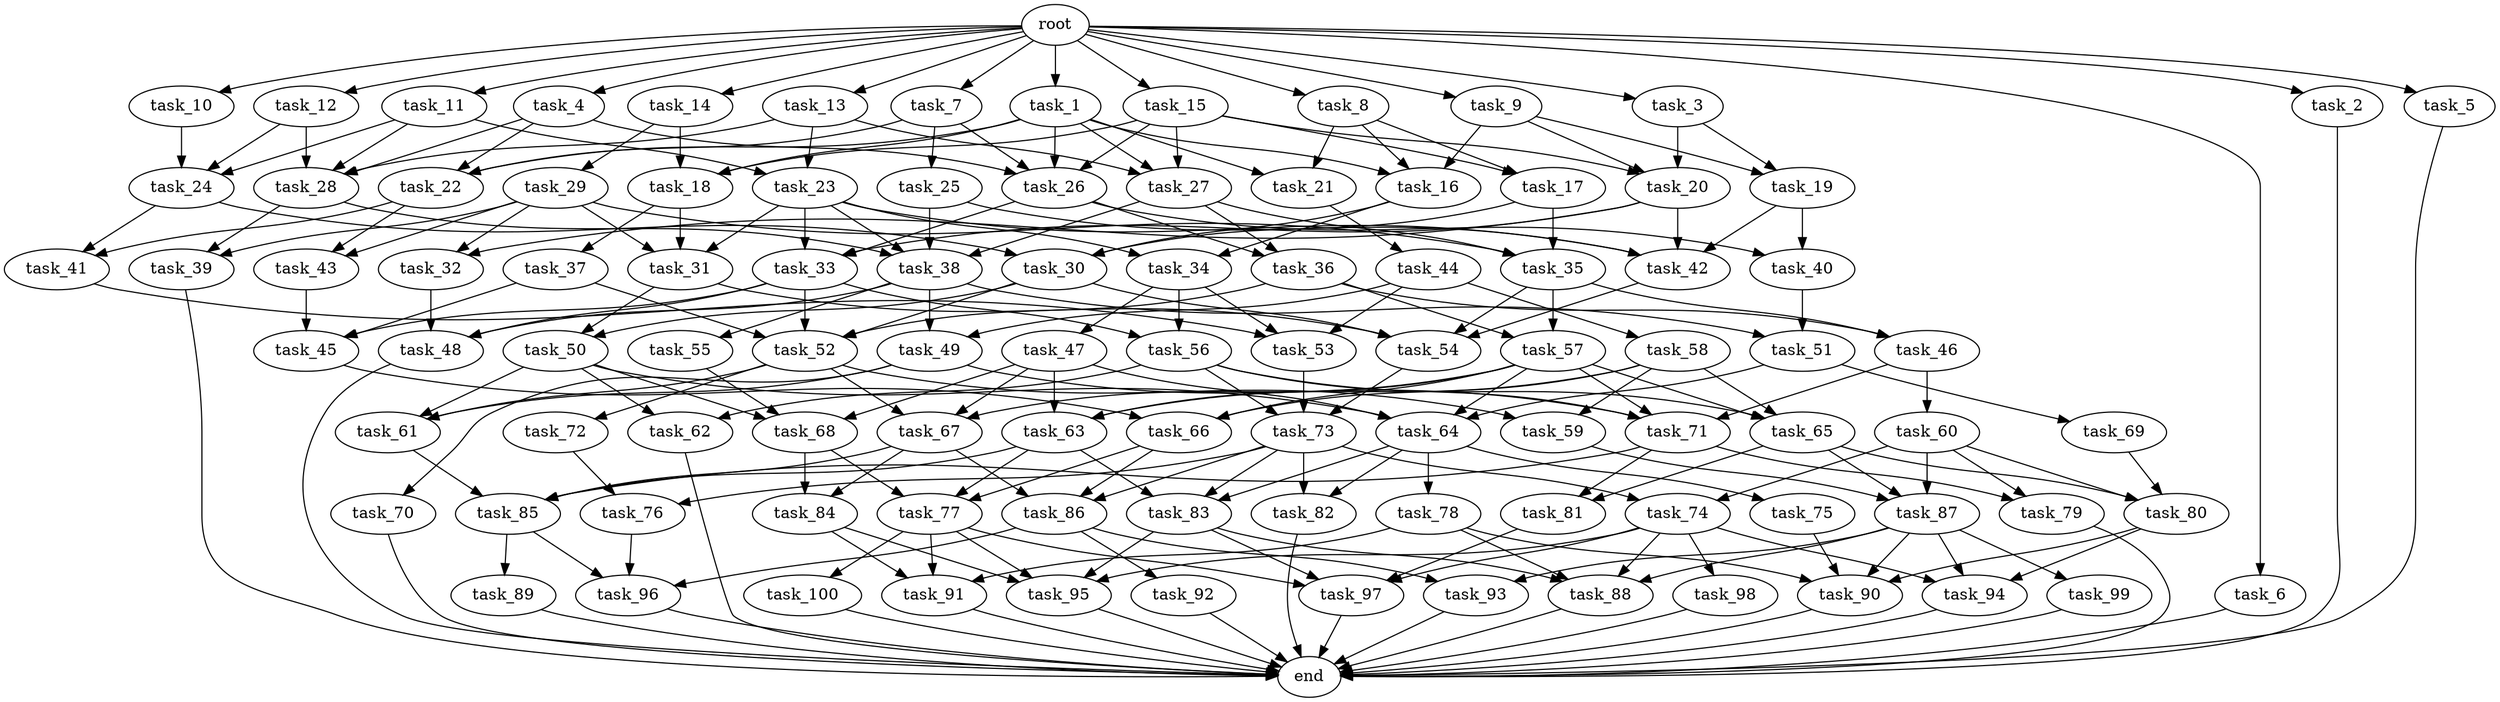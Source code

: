 digraph G {
  task_66 [size="4.362681e+09"];
  task_71 [size="3.259847e+09"];
  task_79 [size="7.327790e+08"];
  task_27 [size="3.247233e+09"];
  task_34 [size="2.416002e+09"];
  task_69 [size="1.707670e+09"];
  task_63 [size="1.290564e+09"];
  task_87 [size="3.156648e+09"];
  task_26 [size="2.808661e+09"];
  task_25 [size="3.785634e+09"];
  task_44 [size="1.831611e+09"];
  task_19 [size="3.137608e+09"];
  task_57 [size="3.744142e+09"];
  task_47 [size="2.363328e+09"];
  task_29 [size="4.425185e+08"];
  task_20 [size="2.405722e+09"];
  task_56 [size="3.385938e+09"];
  task_15 [size="2.384189e+09"];
  task_77 [size="5.216718e+08"];
  task_92 [size="4.447086e+09"];
  task_100 [size="1.525799e+09"];
  task_16 [size="3.422612e+08"];
  task_91 [size="4.616962e+09"];
  task_82 [size="4.705298e+09"];
  task_73 [size="3.101176e+09"];
  task_65 [size="3.490908e+09"];
  task_10 [size="2.315489e+08"];
  task_30 [size="1.729978e+09"];
  task_23 [size="1.006081e+09"];
  task_78 [size="1.386584e+09"];
  task_28 [size="3.624275e+09"];
  task_38 [size="4.059931e+09"];
  task_32 [size="9.861723e+08"];
  task_4 [size="1.126756e+08"];
  task_9 [size="1.570644e+09"];
  task_84 [size="4.046374e+09"];
  task_14 [size="1.038401e+09"];
  end [size="0.000000e+00"];
  task_83 [size="2.055499e+07"];
  task_90 [size="1.612973e+09"];
  task_59 [size="3.629087e+09"];
  task_12 [size="1.377020e+09"];
  task_46 [size="1.914091e+09"];
  task_36 [size="2.983538e+09"];
  task_40 [size="4.357522e+09"];
  task_62 [size="1.367681e+09"];
  task_45 [size="1.048741e+09"];
  task_53 [size="1.106600e+09"];
  task_24 [size="2.642324e+09"];
  task_33 [size="3.829896e+09"];
  task_89 [size="4.886268e+08"];
  task_94 [size="3.454221e+09"];
  task_41 [size="1.069428e+09"];
  task_72 [size="3.986304e+09"];
  task_18 [size="2.511787e+09"];
  task_64 [size="3.382790e+09"];
  task_54 [size="4.569058e+09"];
  task_95 [size="1.309989e+09"];
  task_70 [size="3.708532e+09"];
  task_11 [size="4.171022e+09"];
  task_43 [size="2.816117e+09"];
  task_88 [size="1.704896e+09"];
  task_96 [size="4.376480e+09"];
  task_6 [size="4.810852e+09"];
  task_42 [size="4.425131e+09"];
  task_17 [size="3.892488e+09"];
  task_22 [size="1.718803e+09"];
  task_93 [size="1.623660e+09"];
  task_98 [size="4.438163e+09"];
  task_97 [size="1.073456e+09"];
  task_58 [size="4.773505e+09"];
  task_67 [size="2.540562e+09"];
  root [size="0.000000e+00"];
  task_48 [size="2.214662e+09"];
  task_35 [size="3.672054e+09"];
  task_80 [size="3.629909e+09"];
  task_99 [size="4.040967e+09"];
  task_68 [size="3.339386e+09"];
  task_1 [size="3.798972e+09"];
  task_55 [size="2.607783e+08"];
  task_13 [size="1.520369e+09"];
  task_52 [size="3.672883e+09"];
  task_81 [size="1.447768e+09"];
  task_39 [size="2.660867e+09"];
  task_2 [size="4.203995e+09"];
  task_37 [size="8.290150e+08"];
  task_5 [size="4.825294e+09"];
  task_76 [size="3.051506e+09"];
  task_51 [size="1.426815e+09"];
  task_7 [size="4.327730e+08"];
  task_60 [size="2.312954e+08"];
  task_74 [size="1.359320e+09"];
  task_85 [size="5.070366e+08"];
  task_49 [size="3.601637e+09"];
  task_31 [size="1.654721e+09"];
  task_21 [size="4.015873e+09"];
  task_3 [size="1.068884e+09"];
  task_8 [size="2.396922e+09"];
  task_75 [size="2.614795e+09"];
  task_50 [size="4.588709e+09"];
  task_61 [size="3.410267e+09"];
  task_86 [size="1.784709e+09"];

  task_66 -> task_86 [size="2.908454e+08"];
  task_66 -> task_77 [size="2.908454e+08"];
  task_71 -> task_79 [size="1.629923e+08"];
  task_71 -> task_81 [size="1.629923e+08"];
  task_71 -> task_85 [size="1.629923e+08"];
  task_79 -> end [size="1.000000e-12"];
  task_27 -> task_36 [size="2.164822e+08"];
  task_27 -> task_38 [size="2.164822e+08"];
  task_27 -> task_35 [size="2.164822e+08"];
  task_34 -> task_53 [size="2.416002e+08"];
  task_34 -> task_56 [size="2.416002e+08"];
  task_34 -> task_47 [size="2.416002e+08"];
  task_69 -> task_80 [size="3.415340e+08"];
  task_63 -> task_83 [size="8.603761e+07"];
  task_63 -> task_77 [size="8.603761e+07"];
  task_63 -> task_85 [size="8.603761e+07"];
  task_87 -> task_88 [size="2.104432e+08"];
  task_87 -> task_94 [size="2.104432e+08"];
  task_87 -> task_90 [size="2.104432e+08"];
  task_87 -> task_99 [size="2.104432e+08"];
  task_87 -> task_93 [size="2.104432e+08"];
  task_26 -> task_36 [size="1.404330e+08"];
  task_26 -> task_40 [size="1.404330e+08"];
  task_26 -> task_33 [size="1.404330e+08"];
  task_25 -> task_38 [size="7.571267e+08"];
  task_25 -> task_42 [size="7.571267e+08"];
  task_44 -> task_49 [size="3.663222e+08"];
  task_44 -> task_58 [size="3.663222e+08"];
  task_44 -> task_53 [size="3.663222e+08"];
  task_19 -> task_40 [size="3.137608e+08"];
  task_19 -> task_42 [size="3.137608e+08"];
  task_57 -> task_66 [size="3.744142e+08"];
  task_57 -> task_64 [size="3.744142e+08"];
  task_57 -> task_67 [size="3.744142e+08"];
  task_57 -> task_71 [size="3.744142e+08"];
  task_57 -> task_63 [size="3.744142e+08"];
  task_57 -> task_65 [size="3.744142e+08"];
  task_47 -> task_68 [size="4.726655e+08"];
  task_47 -> task_63 [size="4.726655e+08"];
  task_47 -> task_64 [size="4.726655e+08"];
  task_47 -> task_67 [size="4.726655e+08"];
  task_29 -> task_31 [size="8.850371e+07"];
  task_29 -> task_35 [size="8.850371e+07"];
  task_29 -> task_32 [size="8.850371e+07"];
  task_29 -> task_43 [size="8.850371e+07"];
  task_29 -> task_39 [size="8.850371e+07"];
  task_20 -> task_32 [size="1.603814e+08"];
  task_20 -> task_33 [size="1.603814e+08"];
  task_20 -> task_42 [size="1.603814e+08"];
  task_56 -> task_62 [size="3.385938e+08"];
  task_56 -> task_73 [size="3.385938e+08"];
  task_56 -> task_65 [size="3.385938e+08"];
  task_56 -> task_71 [size="3.385938e+08"];
  task_15 -> task_27 [size="4.768377e+08"];
  task_15 -> task_17 [size="4.768377e+08"];
  task_15 -> task_26 [size="4.768377e+08"];
  task_15 -> task_20 [size="4.768377e+08"];
  task_15 -> task_18 [size="4.768377e+08"];
  task_77 -> task_97 [size="3.477812e+07"];
  task_77 -> task_100 [size="3.477812e+07"];
  task_77 -> task_95 [size="3.477812e+07"];
  task_77 -> task_91 [size="3.477812e+07"];
  task_92 -> end [size="1.000000e-12"];
  task_100 -> end [size="1.000000e-12"];
  task_16 -> task_34 [size="2.281742e+07"];
  task_16 -> task_30 [size="2.281742e+07"];
  task_91 -> end [size="1.000000e-12"];
  task_82 -> end [size="1.000000e-12"];
  task_73 -> task_76 [size="2.067450e+08"];
  task_73 -> task_74 [size="2.067450e+08"];
  task_73 -> task_83 [size="2.067450e+08"];
  task_73 -> task_86 [size="2.067450e+08"];
  task_73 -> task_82 [size="2.067450e+08"];
  task_65 -> task_80 [size="2.327272e+08"];
  task_65 -> task_81 [size="2.327272e+08"];
  task_65 -> task_87 [size="2.327272e+08"];
  task_10 -> task_24 [size="4.630978e+07"];
  task_30 -> task_54 [size="1.153318e+08"];
  task_30 -> task_50 [size="1.153318e+08"];
  task_30 -> task_52 [size="1.153318e+08"];
  task_23 -> task_31 [size="1.006081e+08"];
  task_23 -> task_34 [size="1.006081e+08"];
  task_23 -> task_38 [size="1.006081e+08"];
  task_23 -> task_33 [size="1.006081e+08"];
  task_23 -> task_42 [size="1.006081e+08"];
  task_78 -> task_88 [size="2.773168e+08"];
  task_78 -> task_90 [size="2.773168e+08"];
  task_78 -> task_91 [size="2.773168e+08"];
  task_28 -> task_38 [size="1.812137e+08"];
  task_28 -> task_39 [size="1.812137e+08"];
  task_38 -> task_49 [size="2.029965e+08"];
  task_38 -> task_51 [size="2.029965e+08"];
  task_38 -> task_55 [size="2.029965e+08"];
  task_38 -> task_48 [size="2.029965e+08"];
  task_32 -> task_48 [size="9.861723e+07"];
  task_4 -> task_28 [size="2.253511e+07"];
  task_4 -> task_26 [size="2.253511e+07"];
  task_4 -> task_22 [size="2.253511e+07"];
  task_9 -> task_19 [size="3.141288e+08"];
  task_9 -> task_16 [size="3.141288e+08"];
  task_9 -> task_20 [size="3.141288e+08"];
  task_84 -> task_95 [size="4.046374e+08"];
  task_84 -> task_91 [size="4.046374e+08"];
  task_14 -> task_29 [size="2.076802e+08"];
  task_14 -> task_18 [size="2.076802e+08"];
  task_83 -> task_88 [size="1.370332e+06"];
  task_83 -> task_97 [size="1.370332e+06"];
  task_83 -> task_95 [size="1.370332e+06"];
  task_90 -> end [size="1.000000e-12"];
  task_59 -> task_87 [size="3.629087e+08"];
  task_12 -> task_28 [size="2.754039e+08"];
  task_12 -> task_24 [size="2.754039e+08"];
  task_46 -> task_60 [size="1.914091e+08"];
  task_46 -> task_71 [size="1.914091e+08"];
  task_36 -> task_57 [size="2.983538e+08"];
  task_36 -> task_52 [size="2.983538e+08"];
  task_36 -> task_46 [size="2.983538e+08"];
  task_40 -> task_51 [size="4.357522e+08"];
  task_62 -> end [size="1.000000e-12"];
  task_45 -> task_66 [size="6.991610e+07"];
  task_53 -> task_73 [size="7.377334e+07"];
  task_24 -> task_41 [size="1.761549e+08"];
  task_24 -> task_30 [size="1.761549e+08"];
  task_33 -> task_56 [size="2.553264e+08"];
  task_33 -> task_52 [size="2.553264e+08"];
  task_33 -> task_45 [size="2.553264e+08"];
  task_33 -> task_48 [size="2.553264e+08"];
  task_89 -> end [size="1.000000e-12"];
  task_94 -> end [size="1.000000e-12"];
  task_41 -> task_53 [size="1.069428e+08"];
  task_72 -> task_76 [size="7.972609e+08"];
  task_18 -> task_31 [size="1.674524e+08"];
  task_18 -> task_37 [size="1.674524e+08"];
  task_64 -> task_75 [size="1.691395e+08"];
  task_64 -> task_83 [size="1.691395e+08"];
  task_64 -> task_78 [size="1.691395e+08"];
  task_64 -> task_82 [size="1.691395e+08"];
  task_54 -> task_73 [size="2.284529e+08"];
  task_95 -> end [size="1.000000e-12"];
  task_70 -> end [size="1.000000e-12"];
  task_11 -> task_28 [size="8.342043e+08"];
  task_11 -> task_24 [size="8.342043e+08"];
  task_11 -> task_23 [size="8.342043e+08"];
  task_43 -> task_45 [size="2.816117e+08"];
  task_88 -> end [size="1.000000e-12"];
  task_96 -> end [size="1.000000e-12"];
  task_6 -> end [size="1.000000e-12"];
  task_42 -> task_54 [size="2.212565e+08"];
  task_17 -> task_30 [size="3.892488e+08"];
  task_17 -> task_35 [size="3.892488e+08"];
  task_22 -> task_41 [size="1.145869e+08"];
  task_22 -> task_43 [size="1.145869e+08"];
  task_93 -> end [size="1.000000e-12"];
  task_98 -> end [size="1.000000e-12"];
  task_97 -> end [size="1.000000e-12"];
  task_58 -> task_63 [size="9.547010e+08"];
  task_58 -> task_59 [size="9.547010e+08"];
  task_58 -> task_66 [size="9.547010e+08"];
  task_58 -> task_65 [size="9.547010e+08"];
  task_67 -> task_84 [size="1.693708e+08"];
  task_67 -> task_85 [size="1.693708e+08"];
  task_67 -> task_86 [size="1.693708e+08"];
  root -> task_4 [size="1.000000e-12"];
  root -> task_1 [size="1.000000e-12"];
  root -> task_7 [size="1.000000e-12"];
  root -> task_13 [size="1.000000e-12"];
  root -> task_8 [size="1.000000e-12"];
  root -> task_11 [size="1.000000e-12"];
  root -> task_15 [size="1.000000e-12"];
  root -> task_2 [size="1.000000e-12"];
  root -> task_9 [size="1.000000e-12"];
  root -> task_6 [size="1.000000e-12"];
  root -> task_14 [size="1.000000e-12"];
  root -> task_5 [size="1.000000e-12"];
  root -> task_12 [size="1.000000e-12"];
  root -> task_3 [size="1.000000e-12"];
  root -> task_10 [size="1.000000e-12"];
  task_48 -> end [size="1.000000e-12"];
  task_35 -> task_54 [size="2.448036e+08"];
  task_35 -> task_57 [size="2.448036e+08"];
  task_35 -> task_46 [size="2.448036e+08"];
  task_80 -> task_94 [size="2.419939e+08"];
  task_80 -> task_90 [size="2.419939e+08"];
  task_99 -> end [size="1.000000e-12"];
  task_68 -> task_84 [size="2.226257e+08"];
  task_68 -> task_77 [size="2.226257e+08"];
  task_1 -> task_27 [size="7.597944e+08"];
  task_1 -> task_21 [size="7.597944e+08"];
  task_1 -> task_26 [size="7.597944e+08"];
  task_1 -> task_16 [size="7.597944e+08"];
  task_1 -> task_22 [size="7.597944e+08"];
  task_1 -> task_18 [size="7.597944e+08"];
  task_55 -> task_68 [size="5.215567e+07"];
  task_13 -> task_27 [size="3.040738e+08"];
  task_13 -> task_28 [size="3.040738e+08"];
  task_13 -> task_23 [size="3.040738e+08"];
  task_52 -> task_59 [size="1.836442e+08"];
  task_52 -> task_67 [size="1.836442e+08"];
  task_52 -> task_72 [size="1.836442e+08"];
  task_52 -> task_61 [size="1.836442e+08"];
  task_81 -> task_97 [size="1.447768e+08"];
  task_39 -> end [size="1.000000e-12"];
  task_2 -> end [size="1.000000e-12"];
  task_37 -> task_52 [size="1.658030e+08"];
  task_37 -> task_45 [size="1.658030e+08"];
  task_5 -> end [size="1.000000e-12"];
  task_76 -> task_96 [size="3.051506e+08"];
  task_51 -> task_64 [size="1.426815e+08"];
  task_51 -> task_69 [size="1.426815e+08"];
  task_7 -> task_26 [size="8.655459e+07"];
  task_7 -> task_22 [size="8.655459e+07"];
  task_7 -> task_25 [size="8.655459e+07"];
  task_60 -> task_79 [size="4.625908e+07"];
  task_60 -> task_74 [size="4.625908e+07"];
  task_60 -> task_80 [size="4.625908e+07"];
  task_60 -> task_87 [size="4.625908e+07"];
  task_74 -> task_88 [size="1.359320e+08"];
  task_74 -> task_94 [size="1.359320e+08"];
  task_74 -> task_97 [size="1.359320e+08"];
  task_74 -> task_95 [size="1.359320e+08"];
  task_74 -> task_98 [size="1.359320e+08"];
  task_85 -> task_96 [size="2.535183e+07"];
  task_85 -> task_89 [size="2.535183e+07"];
  task_49 -> task_61 [size="3.601637e+08"];
  task_49 -> task_70 [size="3.601637e+08"];
  task_49 -> task_71 [size="3.601637e+08"];
  task_31 -> task_54 [size="1.103147e+08"];
  task_31 -> task_50 [size="1.103147e+08"];
  task_21 -> task_44 [size="4.015873e+08"];
  task_3 -> task_19 [size="2.137769e+08"];
  task_3 -> task_20 [size="2.137769e+08"];
  task_8 -> task_17 [size="4.793843e+08"];
  task_8 -> task_16 [size="4.793843e+08"];
  task_8 -> task_21 [size="4.793843e+08"];
  task_75 -> task_90 [size="5.229590e+08"];
  task_50 -> task_68 [size="4.588709e+08"];
  task_50 -> task_62 [size="4.588709e+08"];
  task_50 -> task_64 [size="4.588709e+08"];
  task_50 -> task_61 [size="4.588709e+08"];
  task_61 -> task_85 [size="2.273512e+08"];
  task_86 -> task_96 [size="1.189806e+08"];
  task_86 -> task_92 [size="1.189806e+08"];
  task_86 -> task_93 [size="1.189806e+08"];
}
